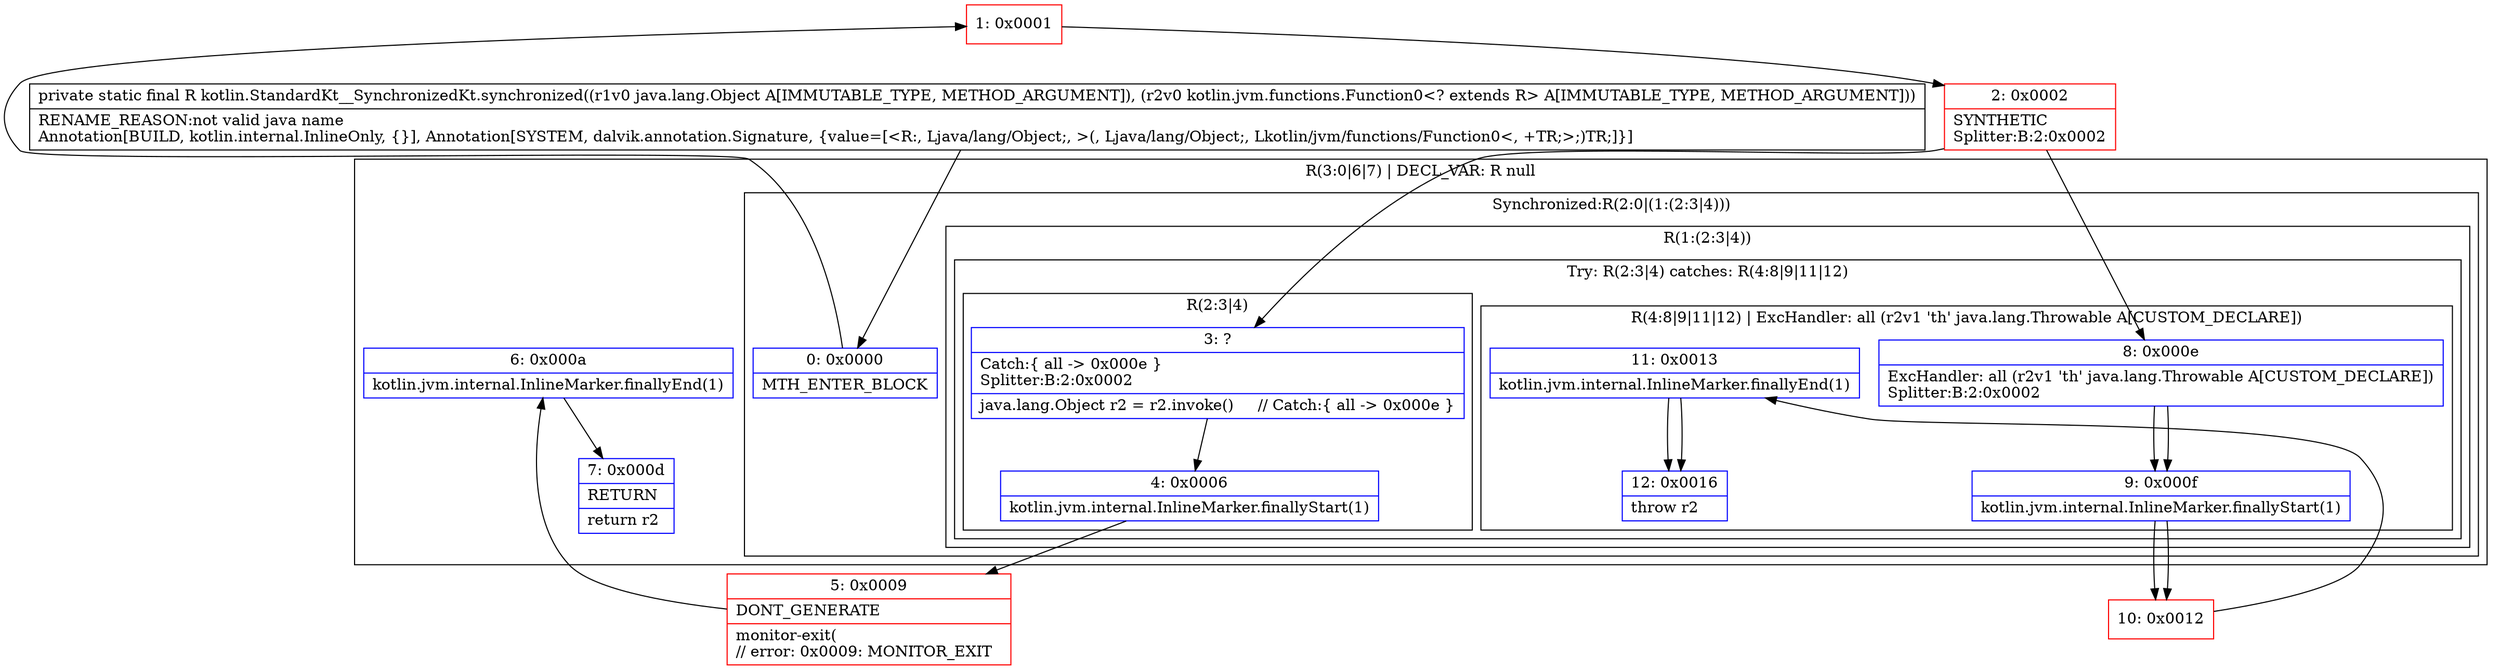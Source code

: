 digraph "CFG forkotlin.StandardKt__SynchronizedKt.synchronized(Ljava\/lang\/Object;Lkotlin\/jvm\/functions\/Function0;)Ljava\/lang\/Object;" {
subgraph cluster_Region_575482997 {
label = "R(3:0|6|7) | DECL_VAR: R null\l";
node [shape=record,color=blue];
subgraph cluster_SynchronizedRegion_459456463 {
label = "Synchronized:R(2:0|(1:(2:3|4)))";
node [shape=record,color=blue];
Node_0 [shape=record,label="{0\:\ 0x0000|MTH_ENTER_BLOCK\l}"];
subgraph cluster_Region_724114608 {
label = "R(1:(2:3|4))";
node [shape=record,color=blue];
subgraph cluster_TryCatchRegion_1615635236 {
label = "Try: R(2:3|4) catches: R(4:8|9|11|12)";
node [shape=record,color=blue];
subgraph cluster_Region_941693768 {
label = "R(2:3|4)";
node [shape=record,color=blue];
Node_3 [shape=record,label="{3\:\ ?|Catch:\{ all \-\> 0x000e \}\lSplitter:B:2:0x0002\l|java.lang.Object r2 = r2.invoke()     \/\/ Catch:\{ all \-\> 0x000e \}\l}"];
Node_4 [shape=record,label="{4\:\ 0x0006|kotlin.jvm.internal.InlineMarker.finallyStart(1)\l}"];
}
subgraph cluster_Region_1330255259 {
label = "R(4:8|9|11|12) | ExcHandler: all (r2v1 'th' java.lang.Throwable A[CUSTOM_DECLARE])\l";
node [shape=record,color=blue];
Node_8 [shape=record,label="{8\:\ 0x000e|ExcHandler: all (r2v1 'th' java.lang.Throwable A[CUSTOM_DECLARE])\lSplitter:B:2:0x0002\l}"];
Node_9 [shape=record,label="{9\:\ 0x000f|kotlin.jvm.internal.InlineMarker.finallyStart(1)\l}"];
Node_11 [shape=record,label="{11\:\ 0x0013|kotlin.jvm.internal.InlineMarker.finallyEnd(1)\l}"];
Node_12 [shape=record,label="{12\:\ 0x0016|throw r2\l}"];
}
}
}
}
Node_6 [shape=record,label="{6\:\ 0x000a|kotlin.jvm.internal.InlineMarker.finallyEnd(1)\l}"];
Node_7 [shape=record,label="{7\:\ 0x000d|RETURN\l|return r2\l}"];
}
subgraph cluster_Region_1330255259 {
label = "R(4:8|9|11|12) | ExcHandler: all (r2v1 'th' java.lang.Throwable A[CUSTOM_DECLARE])\l";
node [shape=record,color=blue];
Node_8 [shape=record,label="{8\:\ 0x000e|ExcHandler: all (r2v1 'th' java.lang.Throwable A[CUSTOM_DECLARE])\lSplitter:B:2:0x0002\l}"];
Node_9 [shape=record,label="{9\:\ 0x000f|kotlin.jvm.internal.InlineMarker.finallyStart(1)\l}"];
Node_11 [shape=record,label="{11\:\ 0x0013|kotlin.jvm.internal.InlineMarker.finallyEnd(1)\l}"];
Node_12 [shape=record,label="{12\:\ 0x0016|throw r2\l}"];
}
Node_1 [shape=record,color=red,label="{1\:\ 0x0001}"];
Node_2 [shape=record,color=red,label="{2\:\ 0x0002|SYNTHETIC\lSplitter:B:2:0x0002\l}"];
Node_5 [shape=record,color=red,label="{5\:\ 0x0009|DONT_GENERATE\l|monitor\-exit(\l\/\/ error: 0x0009: MONITOR_EXIT  \l}"];
Node_10 [shape=record,color=red,label="{10\:\ 0x0012}"];
MethodNode[shape=record,label="{private static final R kotlin.StandardKt__SynchronizedKt.synchronized((r1v0 java.lang.Object A[IMMUTABLE_TYPE, METHOD_ARGUMENT]), (r2v0 kotlin.jvm.functions.Function0\<? extends R\> A[IMMUTABLE_TYPE, METHOD_ARGUMENT]))  | RENAME_REASON:not valid java name\lAnnotation[BUILD, kotlin.internal.InlineOnly, \{\}], Annotation[SYSTEM, dalvik.annotation.Signature, \{value=[\<R:, Ljava\/lang\/Object;, \>(, Ljava\/lang\/Object;, Lkotlin\/jvm\/functions\/Function0\<, +TR;\>;)TR;]\}]\l}"];
MethodNode -> Node_0;
Node_0 -> Node_1;
Node_3 -> Node_4;
Node_4 -> Node_5;
Node_8 -> Node_9;
Node_9 -> Node_10;
Node_11 -> Node_12;
Node_6 -> Node_7;
Node_8 -> Node_9;
Node_9 -> Node_10;
Node_11 -> Node_12;
Node_1 -> Node_2;
Node_2 -> Node_3;
Node_2 -> Node_8;
Node_5 -> Node_6;
Node_10 -> Node_11;
}

